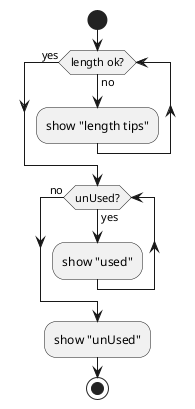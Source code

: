 @startuml

start

while(length ok?) is (no)
:show "length tips";
endwhile (yes)
while(unUsed?) is (yes)
:show "used";
endwhile (no)
:show "unUsed";
stop

@enduml